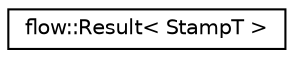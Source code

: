 digraph "Graphical Class Hierarchy"
{
 // LATEX_PDF_SIZE
  edge [fontname="Helvetica",fontsize="10",labelfontname="Helvetica",labelfontsize="10"];
  node [fontname="Helvetica",fontsize="10",shape=record];
  rankdir="LR";
  Node0 [label="flow::Result\< StampT \>",height=0.2,width=0.4,color="black", fillcolor="white", style="filled",URL="$structflow_1_1_result.html",tooltip="Event synchronization result summary."];
}
